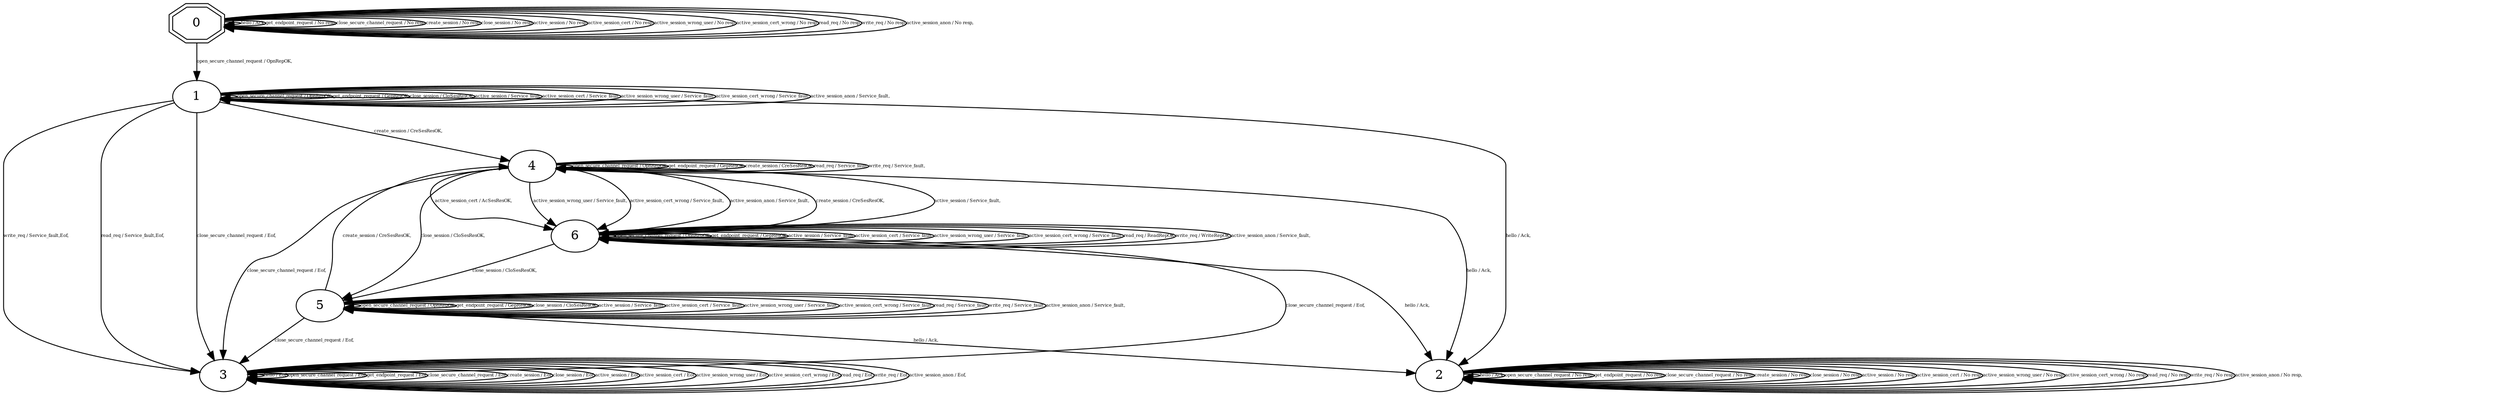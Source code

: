 digraph "Automata" {
"0" [shape=doubleoctagon, style=filled, fillcolor=white, URL="0"];
"1" [shape=ellipse, style=filled, fillcolor=white, URL="1"];
"4" [shape=ellipse, style=filled, fillcolor=white, URL="4"];
"6" [shape=ellipse, style=filled, fillcolor=white, URL="6"];
"5" [shape=ellipse, style=filled, fillcolor=white, URL="5"];
"3" [shape=ellipse, style=filled, fillcolor=white, URL="3"];
"2" [shape=ellipse, style=filled, fillcolor=white, URL="2"];
"0" -> "0" [fontsize=5, label="hello / Ack,", URL="t0"];
"0" -> "1" [fontsize=5, label="open_secure_channel_request / OpnRepOK,", URL="t1"];
"0" -> "0" [fontsize=5, label="get_endpoint_request / No resp,", URL="t3"];
"0" -> "0" [fontsize=5, label="close_secure_channel_request / No resp,", URL="t4"];
"0" -> "0" [fontsize=5, label="create_session / No resp,", URL="t5"];
"0" -> "0" [fontsize=5, label="close_session / No resp,", URL="t6"];
"0" -> "0" [fontsize=5, label="active_session / No resp,", URL="t7"];
"0" -> "0" [fontsize=5, label="active_session_cert / No resp,", URL="t8"];
"0" -> "0" [fontsize=5, label="active_session_wrong_user / No resp,", URL="t9"];
"0" -> "0" [fontsize=5, label="active_session_cert_wrong / No resp,", URL="t10"];
"0" -> "0" [fontsize=5, label="read_req / No resp,", URL="t11"];
"0" -> "0" [fontsize=5, label="write_req / No resp,", URL="t12"];
"0" -> "0" [fontsize=5, label="active_session_anon / No resp,", URL="t13"];
"1" -> "2" [fontsize=5, label="hello / Ack,", URL="t14"];
"1" -> "1" [fontsize=5, label="open_secure_channel_request / OpnRepOK,", URL="t15"];
"1" -> "1" [fontsize=5, label="get_endpoint_request / GepResOK,", URL="t17"];
"1" -> "3" [fontsize=5, label="close_secure_channel_request / Eof,", URL="t18"];
"1" -> "4" [fontsize=5, label="create_session / CreSesResOK,", URL="t19"];
"1" -> "1" [fontsize=5, label="close_session / CloSesResOK,", URL="t20"];
"1" -> "1" [fontsize=5, label="active_session / Service_fault,", URL="t21"];
"1" -> "1" [fontsize=5, label="active_session_cert / Service_fault,", URL="t22"];
"1" -> "1" [fontsize=5, label="active_session_wrong_user / Service_fault,", URL="t23"];
"1" -> "1" [fontsize=5, label="active_session_cert_wrong / Service_fault,", URL="t24"];
"1" -> "3" [fontsize=5, label="read_req / Service_fault,Eof,", URL="t25"];
"1" -> "3" [fontsize=5, label="write_req / Service_fault,Eof,", URL="t26"];
"1" -> "1" [fontsize=5, label="active_session_anon / Service_fault,", URL="t27"];
"4" -> "2" [fontsize=5, label="hello / Ack,", URL="t56"];
"4" -> "4" [fontsize=5, label="open_secure_channel_request / OpnRepOK,", URL="t57"];
"4" -> "4" [fontsize=5, label="get_endpoint_request / GepResOK,", URL="t59"];
"4" -> "3" [fontsize=5, label="close_secure_channel_request / Eof,", URL="t60"];
"4" -> "4" [fontsize=5, label="create_session / CreSesResOK,", URL="t61"];
"4" -> "5" [fontsize=5, label="close_session / CloSesResOK,", URL="t62"];
"4" -> "6" [fontsize=5, label="active_session / Service_fault,", URL="t63"];
"4" -> "6" [fontsize=5, label="active_session_cert / AcSesResOK,", URL="t64"];
"4" -> "6" [fontsize=5, label="active_session_wrong_user / Service_fault,", URL="t65"];
"4" -> "6" [fontsize=5, label="active_session_cert_wrong / Service_fault,", URL="t66"];
"4" -> "4" [fontsize=5, label="read_req / Service_fault,", URL="t67"];
"4" -> "4" [fontsize=5, label="write_req / Service_fault,", URL="t68"];
"4" -> "6" [fontsize=5, label="active_session_anon / Service_fault,", URL="t69"];
"6" -> "2" [fontsize=5, label="hello / Ack,", URL="t84"];
"6" -> "6" [fontsize=5, label="open_secure_channel_request / OpnRepOK,", URL="t85"];
"6" -> "6" [fontsize=5, label="get_endpoint_request / GepResOK,", URL="t87"];
"6" -> "3" [fontsize=5, label="close_secure_channel_request / Eof,", URL="t88"];
"6" -> "4" [fontsize=5, label="create_session / CreSesResOK,", URL="t89"];
"6" -> "5" [fontsize=5, label="close_session / CloSesResOK,", URL="t90"];
"6" -> "6" [fontsize=5, label="active_session / Service_fault,", URL="t91"];
"6" -> "6" [fontsize=5, label="active_session_cert / Service_fault,", URL="t92"];
"6" -> "6" [fontsize=5, label="active_session_wrong_user / Service_fault,", URL="t93"];
"6" -> "6" [fontsize=5, label="active_session_cert_wrong / Service_fault,", URL="t94"];
"6" -> "6" [fontsize=5, label="read_req / ReadRepOK,", URL="t95"];
"6" -> "6" [fontsize=5, label="write_req / WriteRepOK,", URL="t96"];
"6" -> "6" [fontsize=5, label="active_session_anon / Service_fault,", URL="t97"];
"5" -> "2" [fontsize=5, label="hello / Ack,", URL="t70"];
"5" -> "5" [fontsize=5, label="open_secure_channel_request / OpnRepOK,", URL="t71"];
"5" -> "5" [fontsize=5, label="get_endpoint_request / GepResOK,", URL="t73"];
"5" -> "3" [fontsize=5, label="close_secure_channel_request / Eof,", URL="t74"];
"5" -> "4" [fontsize=5, label="create_session / CreSesResOK,", URL="t75"];
"5" -> "5" [fontsize=5, label="close_session / CloSesResOK,", URL="t76"];
"5" -> "5" [fontsize=5, label="active_session / Service_fault,", URL="t77"];
"5" -> "5" [fontsize=5, label="active_session_cert / Service_fault,", URL="t78"];
"5" -> "5" [fontsize=5, label="active_session_wrong_user / Service_fault,", URL="t79"];
"5" -> "5" [fontsize=5, label="active_session_cert_wrong / Service_fault,", URL="t80"];
"5" -> "5" [fontsize=5, label="read_req / Service_fault,", URL="t81"];
"5" -> "5" [fontsize=5, label="write_req / Service_fault,", URL="t82"];
"5" -> "5" [fontsize=5, label="active_session_anon / Service_fault,", URL="t83"];
"3" -> "3" [fontsize=5, label="hello / Eof,", URL="t42"];
"3" -> "3" [fontsize=5, label="open_secure_channel_request / Eof,", URL="t43"];
"3" -> "3" [fontsize=5, label="get_endpoint_request / Eof,", URL="t45"];
"3" -> "3" [fontsize=5, label="close_secure_channel_request / Eof,", URL="t46"];
"3" -> "3" [fontsize=5, label="create_session / Eof,", URL="t47"];
"3" -> "3" [fontsize=5, label="close_session / Eof,", URL="t48"];
"3" -> "3" [fontsize=5, label="active_session / Eof,", URL="t49"];
"3" -> "3" [fontsize=5, label="active_session_cert / Eof,", URL="t50"];
"3" -> "3" [fontsize=5, label="active_session_wrong_user / Eof,", URL="t51"];
"3" -> "3" [fontsize=5, label="active_session_cert_wrong / Eof,", URL="t52"];
"3" -> "3" [fontsize=5, label="read_req / Eof,", URL="t53"];
"3" -> "3" [fontsize=5, label="write_req / Eof,", URL="t54"];
"3" -> "3" [fontsize=5, label="active_session_anon / Eof,", URL="t55"];
"2" -> "2" [fontsize=5, label="hello / Ack,", URL="t28"];
"2" -> "2" [fontsize=5, label="open_secure_channel_request / No resp,", URL="t29"];
"2" -> "2" [fontsize=5, label="get_endpoint_request / No resp,", URL="t31"];
"2" -> "2" [fontsize=5, label="close_secure_channel_request / No resp,", URL="t32"];
"2" -> "2" [fontsize=5, label="create_session / No resp,", URL="t33"];
"2" -> "2" [fontsize=5, label="close_session / No resp,", URL="t34"];
"2" -> "2" [fontsize=5, label="active_session / No resp,", URL="t35"];
"2" -> "2" [fontsize=5, label="active_session_cert / No resp,", URL="t36"];
"2" -> "2" [fontsize=5, label="active_session_wrong_user / No resp,", URL="t37"];
"2" -> "2" [fontsize=5, label="active_session_cert_wrong / No resp,", URL="t38"];
"2" -> "2" [fontsize=5, label="read_req / No resp,", URL="t39"];
"2" -> "2" [fontsize=5, label="write_req / No resp,", URL="t40"];
"2" -> "2" [fontsize=5, label="active_session_anon / No resp,", URL="t41"];
}